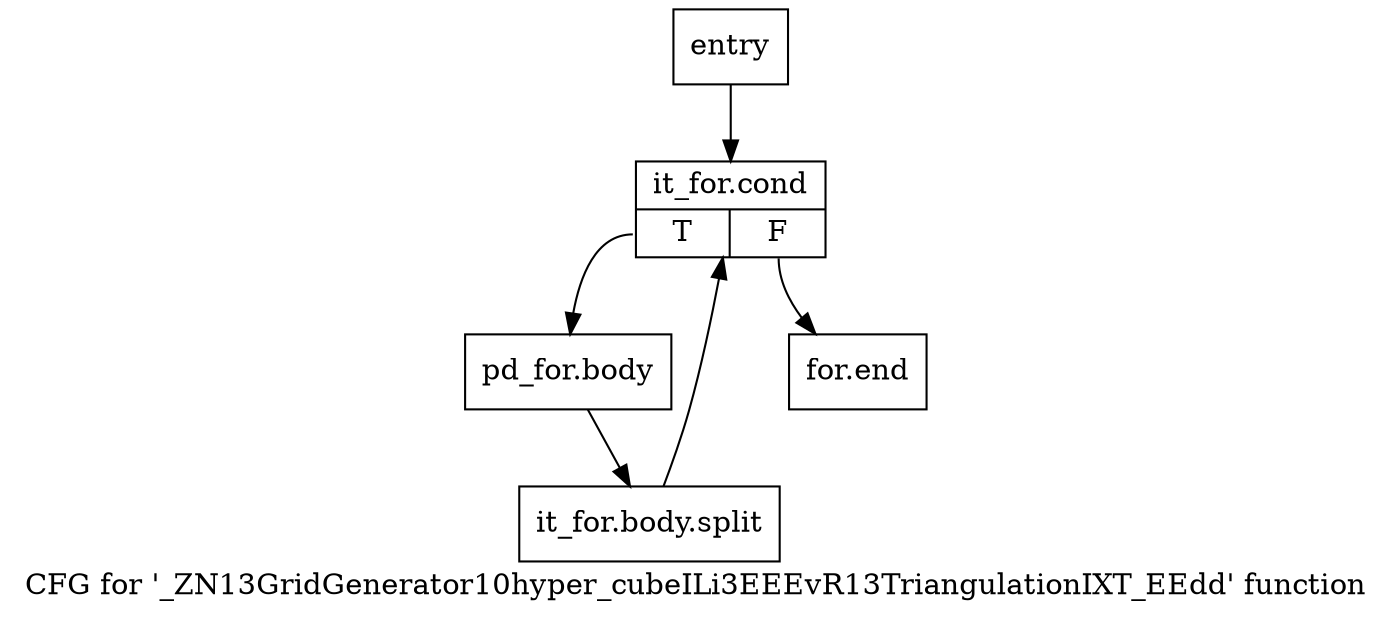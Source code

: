 digraph "CFG for '_ZN13GridGenerator10hyper_cubeILi3EEEvR13TriangulationIXT_EEdd' function" {
	label="CFG for '_ZN13GridGenerator10hyper_cubeILi3EEEvR13TriangulationIXT_EEdd' function";

	Node0x5a80010 [shape=record,label="{entry}"];
	Node0x5a80010 -> Node0x5a87110;
	Node0x5a87110 [shape=record,label="{it_for.cond|{<s0>T|<s1>F}}"];
	Node0x5a87110:s0 -> Node0x5a87160;
	Node0x5a87110:s1 -> Node0x5a871b0;
	Node0x5a87160 [shape=record,label="{pd_for.body}"];
	Node0x5a87160 -> Node0xa8ebde0;
	Node0xa8ebde0 [shape=record,label="{it_for.body.split}"];
	Node0xa8ebde0 -> Node0x5a87110;
	Node0x5a871b0 [shape=record,label="{for.end}"];
}

